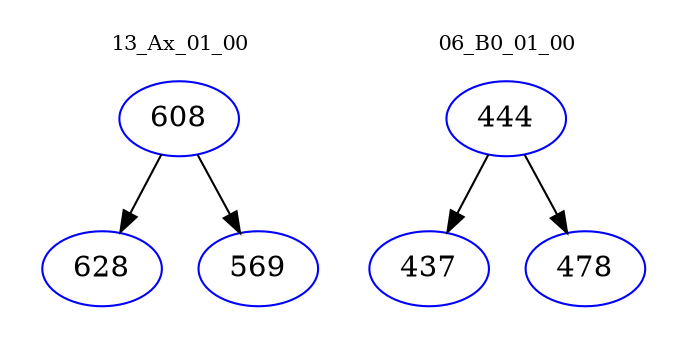 digraph{
subgraph cluster_0 {
color = white
label = "13_Ax_01_00";
fontsize=10;
T0_608 [label="608", color="blue"]
T0_608 -> T0_628 [color="black"]
T0_628 [label="628", color="blue"]
T0_608 -> T0_569 [color="black"]
T0_569 [label="569", color="blue"]
}
subgraph cluster_1 {
color = white
label = "06_B0_01_00";
fontsize=10;
T1_444 [label="444", color="blue"]
T1_444 -> T1_437 [color="black"]
T1_437 [label="437", color="blue"]
T1_444 -> T1_478 [color="black"]
T1_478 [label="478", color="blue"]
}
}
